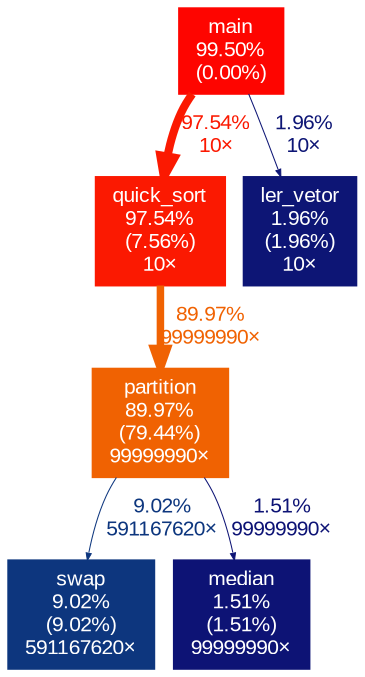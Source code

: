digraph {
	tooltip=" "
	graph [fontname=Arial, nodesep=0.125, ranksep=0.25];
	node [fontcolor=white, fontname=Arial, height=0, shape=box, style=filled, width=0];
	edge [fontname=Arial];
	1 [color="#fe0500", fontcolor="#ffffff", fontsize="10.00", label="main\n99.50%\n(0.00%)"];
	1 -> 2 [arrowsize="0.99", color="#fb1901", fontcolor="#fb1901", fontsize="10.00", label="97.54%\n10×", labeldistance="3.90", penwidth="3.90"];
	1 -> 5 [arrowsize="0.35", color="#0d1575", fontcolor="#0d1575", fontsize="10.00", label="1.96%\n10×", labeldistance="0.50", penwidth="0.50"];
	2 [color="#fb1901", fontcolor="#ffffff", fontsize="10.00", label="quick_sort\n97.54%\n(7.56%)\n10×"];
	2 -> 3 [arrowsize="0.95", color="#f06202", fontcolor="#f06202", fontsize="10.00", label="89.97%\n99999990×", labeldistance="3.60", penwidth="3.60"];
	3 [color="#f06202", fontcolor="#ffffff", fontsize="10.00", label="partition\n89.97%\n(79.44%)\n99999990×"];
	3 -> 4 [arrowsize="0.35", color="#0d367e", fontcolor="#0d367e", fontsize="10.00", label="9.02%\n591167620×", labeldistance="0.50", penwidth="0.50"];
	3 -> 6 [arrowsize="0.35", color="#0d1375", fontcolor="#0d1375", fontsize="10.00", label="1.51%\n99999990×", labeldistance="0.50", penwidth="0.50"];
	4 [color="#0d367e", fontcolor="#ffffff", fontsize="10.00", label="swap\n9.02%\n(9.02%)\n591167620×"];
	5 [color="#0d1575", fontcolor="#ffffff", fontsize="10.00", label="ler_vetor\n1.96%\n(1.96%)\n10×"];
	6 [color="#0d1375", fontcolor="#ffffff", fontsize="10.00", label="median\n1.51%\n(1.51%)\n99999990×"];
}
